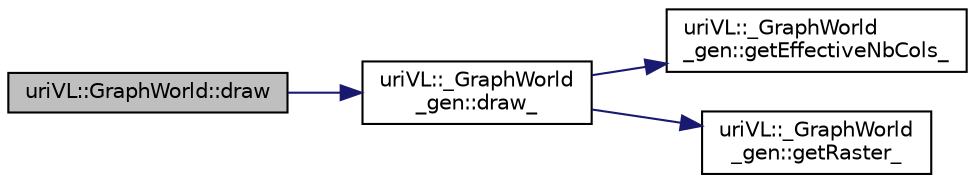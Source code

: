 digraph "uriVL::GraphWorld::draw"
{
  edge [fontname="Helvetica",fontsize="10",labelfontname="Helvetica",labelfontsize="10"];
  node [fontname="Helvetica",fontsize="10",shape=record];
  rankdir="LR";
  Node1 [label="uriVL::GraphWorld::draw",height=0.2,width=0.4,color="black", fillcolor="grey75", style="filled", fontcolor="black"];
  Node1 -> Node2 [color="midnightblue",fontsize="10",style="solid",fontname="Helvetica"];
  Node2 [label="uriVL::_GraphWorld\l_gen::draw_",height=0.2,width=0.4,color="black", fillcolor="white", style="filled",URL="$classuriVL_1_1__GraphWorld__gen.html#ac9e42740a7464a06372bd3c3c461a0bd",tooltip="Renders the raster, using the OpenGL drawPixel function. "];
  Node2 -> Node3 [color="midnightblue",fontsize="10",style="solid",fontname="Helvetica"];
  Node3 [label="uriVL::_GraphWorld\l_gen::getEffectiveNbCols_",height=0.2,width=0.4,color="black", fillcolor="white", style="filled",URL="$classuriVL_1_1__GraphWorld__gen.html#aa2587b8a601ff4829e01f2f6fd6a6678",tooltip="Returns the effectivenumber of columns in the GraphWorld. "];
  Node2 -> Node4 [color="midnightblue",fontsize="10",style="solid",fontname="Helvetica"];
  Node4 [label="uriVL::_GraphWorld\l_gen::getRaster_",height=0.2,width=0.4,color="black", fillcolor="white", style="filled",URL="$classuriVL_1_1__GraphWorld__gen.html#a6f73902cf1f062f7d7f81bbf0b94521b",tooltip="Returns the base address of the Graphworld&#39;s raster (QuickDraw PixMap) "];
}
